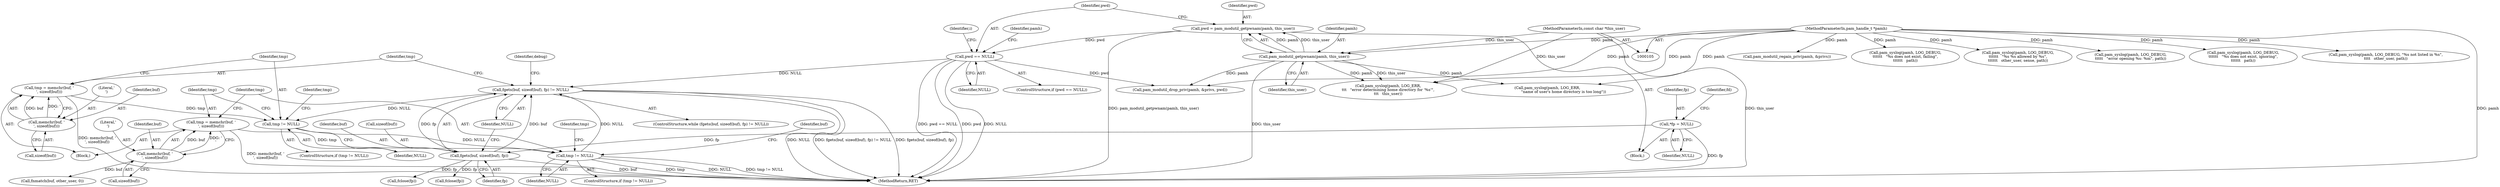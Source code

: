 digraph "0_altlinux_843807a3a90f52e7538be756616510730a24739a@API" {
"1000258" [label="(Call,fgets(buf, sizeof(buf), fp) != NULL)"];
"1000259" [label="(Call,fgets(buf, sizeof(buf), fp))"];
"1000115" [label="(Call,*fp = NULL)"];
"1000290" [label="(Call,tmp != NULL)"];
"1000282" [label="(Call,tmp = memchr(buf, '\n', sizeof(buf)))"];
"1000284" [label="(Call,memchr(buf, '\n', sizeof(buf)))"];
"1000274" [label="(Call,tmp != NULL)"];
"1000266" [label="(Call,tmp = memchr(buf, '\r', sizeof(buf)))"];
"1000268" [label="(Call,memchr(buf, '\r', sizeof(buf)))"];
"1000258" [label="(Call,fgets(buf, sizeof(buf), fp) != NULL)"];
"1000134" [label="(Call,pwd == NULL)"];
"1000128" [label="(Call,pwd = pam_modutil_getpwnam(pamh, this_user))"];
"1000130" [label="(Call,pam_modutil_getpwnam(pamh, this_user))"];
"1000106" [label="(MethodParameterIn,pam_handle_t *pamh)"];
"1000108" [label="(MethodParameterIn,const char *this_user)"];
"1000300" [label="(Call,fnmatch(buf, other_user, 0))"];
"1000139" [label="(Identifier,pamh)"];
"1000138" [label="(Call,pam_syslog(pamh, LOG_ERR,\n\t\t\t   \"error determining home directory for '%s'\",\n\t\t\t   this_user))"];
"1000263" [label="(Identifier,fp)"];
"1000292" [label="(Identifier,NULL)"];
"1000168" [label="(Call,pam_syslog(pamh, LOG_ERR,\n                           \"name of user's home directory is too long\"))"];
"1000276" [label="(Identifier,NULL)"];
"1000136" [label="(Identifier,NULL)"];
"1000271" [label="(Call,sizeof(buf))"];
"1000270" [label="(Literal,'\r')"];
"1000260" [label="(Identifier,buf)"];
"1000116" [label="(Identifier,fp)"];
"1000296" [label="(Identifier,tmp)"];
"1000108" [label="(MethodParameterIn,const char *this_user)"];
"1000282" [label="(Call,tmp = memchr(buf, '\n', sizeof(buf)))"];
"1000133" [label="(ControlStructure,if (pwd == NULL))"];
"1000273" [label="(ControlStructure,if (tmp != NULL))"];
"1000131" [label="(Identifier,pamh)"];
"1000216" [label="(Call,pam_modutil_regain_priv(pamh, &privs))"];
"1000274" [label="(Call,tmp != NULL)"];
"1000130" [label="(Call,pam_modutil_getpwnam(pamh, this_user))"];
"1000360" [label="(Call,pam_syslog(pamh, LOG_DEBUG,\n\t\t\t\t\t\t   \"%s does not exist, failing\",\n\t\t\t\t\t\t   path))"];
"1000128" [label="(Call,pwd = pam_modutil_getpwnam(pamh, this_user))"];
"1000265" [label="(Block,)"];
"1000269" [label="(Identifier,buf)"];
"1000268" [label="(Call,memchr(buf, '\r', sizeof(buf)))"];
"1000264" [label="(Identifier,NULL)"];
"1000275" [label="(Identifier,tmp)"];
"1000132" [label="(Identifier,this_user)"];
"1000309" [label="(Call,pam_syslog(pamh, LOG_DEBUG,\n\t\t\t\t\t\t   \"%s %s allowed by %s\",\n\t\t\t\t\t\t   other_user, sense, path))"];
"1000316" [label="(Call,fclose(fp))"];
"1000287" [label="(Call,sizeof(buf))"];
"1000261" [label="(Call,sizeof(buf))"];
"1000258" [label="(Call,fgets(buf, sizeof(buf), fp) != NULL)"];
"1000289" [label="(ControlStructure,if (tmp != NULL))"];
"1000371" [label="(Call,pam_syslog(pamh, LOG_DEBUG,\n\t\t\t\t\t   \"error opening %s: %m\", path))"];
"1000129" [label="(Identifier,pwd)"];
"1000350" [label="(Call,pam_syslog(pamh, LOG_DEBUG,\n\t\t\t\t\t\t   \"%s does not exist, ignoring\",\n\t\t\t\t\t\t   path))"];
"1000283" [label="(Identifier,tmp)"];
"1000321" [label="(Identifier,debug)"];
"1000259" [label="(Call,fgets(buf, sizeof(buf), fp))"];
"1000115" [label="(Call,*fp = NULL)"];
"1000286" [label="(Literal,'\n')"];
"1000290" [label="(Call,tmp != NULL)"];
"1000146" [label="(Identifier,i)"];
"1000329" [label="(Call,fclose(fp))"];
"1000323" [label="(Call,pam_syslog(pamh, LOG_DEBUG, \"%s not listed in %s\",\n\t\t\t\t   other_user, path))"];
"1000284" [label="(Call,memchr(buf, '\n', sizeof(buf)))"];
"1000134" [label="(Call,pwd == NULL)"];
"1000112" [label="(Block,)"];
"1000291" [label="(Identifier,tmp)"];
"1000378" [label="(MethodReturn,RET)"];
"1000280" [label="(Identifier,tmp)"];
"1000267" [label="(Identifier,tmp)"];
"1000135" [label="(Identifier,pwd)"];
"1000121" [label="(Identifier,fd)"];
"1000117" [label="(Identifier,NULL)"];
"1000106" [label="(MethodParameterIn,pam_handle_t *pamh)"];
"1000301" [label="(Identifier,buf)"];
"1000285" [label="(Identifier,buf)"];
"1000257" [label="(ControlStructure,while (fgets(buf, sizeof(buf), fp) != NULL))"];
"1000175" [label="(Call,pam_modutil_drop_priv(pamh, &privs, pwd))"];
"1000266" [label="(Call,tmp = memchr(buf, '\r', sizeof(buf)))"];
"1000258" -> "1000257"  [label="AST: "];
"1000258" -> "1000264"  [label="CFG: "];
"1000259" -> "1000258"  [label="AST: "];
"1000264" -> "1000258"  [label="AST: "];
"1000267" -> "1000258"  [label="CFG: "];
"1000321" -> "1000258"  [label="CFG: "];
"1000258" -> "1000378"  [label="DDG: fgets(buf, sizeof(buf), fp)"];
"1000258" -> "1000378"  [label="DDG: NULL"];
"1000258" -> "1000378"  [label="DDG: fgets(buf, sizeof(buf), fp) != NULL"];
"1000259" -> "1000258"  [label="DDG: buf"];
"1000259" -> "1000258"  [label="DDG: fp"];
"1000290" -> "1000258"  [label="DDG: NULL"];
"1000134" -> "1000258"  [label="DDG: NULL"];
"1000258" -> "1000274"  [label="DDG: NULL"];
"1000259" -> "1000263"  [label="CFG: "];
"1000260" -> "1000259"  [label="AST: "];
"1000261" -> "1000259"  [label="AST: "];
"1000263" -> "1000259"  [label="AST: "];
"1000264" -> "1000259"  [label="CFG: "];
"1000259" -> "1000378"  [label="DDG: buf"];
"1000115" -> "1000259"  [label="DDG: fp"];
"1000259" -> "1000316"  [label="DDG: fp"];
"1000259" -> "1000329"  [label="DDG: fp"];
"1000115" -> "1000112"  [label="AST: "];
"1000115" -> "1000117"  [label="CFG: "];
"1000116" -> "1000115"  [label="AST: "];
"1000117" -> "1000115"  [label="AST: "];
"1000121" -> "1000115"  [label="CFG: "];
"1000115" -> "1000378"  [label="DDG: fp"];
"1000290" -> "1000289"  [label="AST: "];
"1000290" -> "1000292"  [label="CFG: "];
"1000291" -> "1000290"  [label="AST: "];
"1000292" -> "1000290"  [label="AST: "];
"1000296" -> "1000290"  [label="CFG: "];
"1000301" -> "1000290"  [label="CFG: "];
"1000290" -> "1000378"  [label="DDG: tmp"];
"1000290" -> "1000378"  [label="DDG: NULL"];
"1000290" -> "1000378"  [label="DDG: tmp != NULL"];
"1000282" -> "1000290"  [label="DDG: tmp"];
"1000274" -> "1000290"  [label="DDG: NULL"];
"1000282" -> "1000265"  [label="AST: "];
"1000282" -> "1000284"  [label="CFG: "];
"1000283" -> "1000282"  [label="AST: "];
"1000284" -> "1000282"  [label="AST: "];
"1000291" -> "1000282"  [label="CFG: "];
"1000282" -> "1000378"  [label="DDG: memchr(buf, '\n', sizeof(buf))"];
"1000284" -> "1000282"  [label="DDG: buf"];
"1000284" -> "1000282"  [label="DDG: '\n'"];
"1000284" -> "1000287"  [label="CFG: "];
"1000285" -> "1000284"  [label="AST: "];
"1000286" -> "1000284"  [label="AST: "];
"1000287" -> "1000284"  [label="AST: "];
"1000284" -> "1000300"  [label="DDG: buf"];
"1000274" -> "1000273"  [label="AST: "];
"1000274" -> "1000276"  [label="CFG: "];
"1000275" -> "1000274"  [label="AST: "];
"1000276" -> "1000274"  [label="AST: "];
"1000280" -> "1000274"  [label="CFG: "];
"1000283" -> "1000274"  [label="CFG: "];
"1000266" -> "1000274"  [label="DDG: tmp"];
"1000266" -> "1000265"  [label="AST: "];
"1000266" -> "1000268"  [label="CFG: "];
"1000267" -> "1000266"  [label="AST: "];
"1000268" -> "1000266"  [label="AST: "];
"1000275" -> "1000266"  [label="CFG: "];
"1000266" -> "1000378"  [label="DDG: memchr(buf, '\r', sizeof(buf))"];
"1000268" -> "1000266"  [label="DDG: buf"];
"1000268" -> "1000266"  [label="DDG: '\r'"];
"1000268" -> "1000271"  [label="CFG: "];
"1000269" -> "1000268"  [label="AST: "];
"1000270" -> "1000268"  [label="AST: "];
"1000271" -> "1000268"  [label="AST: "];
"1000134" -> "1000133"  [label="AST: "];
"1000134" -> "1000136"  [label="CFG: "];
"1000135" -> "1000134"  [label="AST: "];
"1000136" -> "1000134"  [label="AST: "];
"1000139" -> "1000134"  [label="CFG: "];
"1000146" -> "1000134"  [label="CFG: "];
"1000134" -> "1000378"  [label="DDG: pwd == NULL"];
"1000134" -> "1000378"  [label="DDG: pwd"];
"1000134" -> "1000378"  [label="DDG: NULL"];
"1000128" -> "1000134"  [label="DDG: pwd"];
"1000134" -> "1000175"  [label="DDG: pwd"];
"1000128" -> "1000112"  [label="AST: "];
"1000128" -> "1000130"  [label="CFG: "];
"1000129" -> "1000128"  [label="AST: "];
"1000130" -> "1000128"  [label="AST: "];
"1000135" -> "1000128"  [label="CFG: "];
"1000128" -> "1000378"  [label="DDG: pam_modutil_getpwnam(pamh, this_user)"];
"1000130" -> "1000128"  [label="DDG: pamh"];
"1000130" -> "1000128"  [label="DDG: this_user"];
"1000130" -> "1000132"  [label="CFG: "];
"1000131" -> "1000130"  [label="AST: "];
"1000132" -> "1000130"  [label="AST: "];
"1000130" -> "1000378"  [label="DDG: this_user"];
"1000106" -> "1000130"  [label="DDG: pamh"];
"1000108" -> "1000130"  [label="DDG: this_user"];
"1000130" -> "1000138"  [label="DDG: pamh"];
"1000130" -> "1000138"  [label="DDG: this_user"];
"1000130" -> "1000168"  [label="DDG: pamh"];
"1000130" -> "1000175"  [label="DDG: pamh"];
"1000106" -> "1000105"  [label="AST: "];
"1000106" -> "1000378"  [label="DDG: pamh"];
"1000106" -> "1000138"  [label="DDG: pamh"];
"1000106" -> "1000168"  [label="DDG: pamh"];
"1000106" -> "1000175"  [label="DDG: pamh"];
"1000106" -> "1000216"  [label="DDG: pamh"];
"1000106" -> "1000309"  [label="DDG: pamh"];
"1000106" -> "1000323"  [label="DDG: pamh"];
"1000106" -> "1000350"  [label="DDG: pamh"];
"1000106" -> "1000360"  [label="DDG: pamh"];
"1000106" -> "1000371"  [label="DDG: pamh"];
"1000108" -> "1000105"  [label="AST: "];
"1000108" -> "1000378"  [label="DDG: this_user"];
"1000108" -> "1000138"  [label="DDG: this_user"];
}
